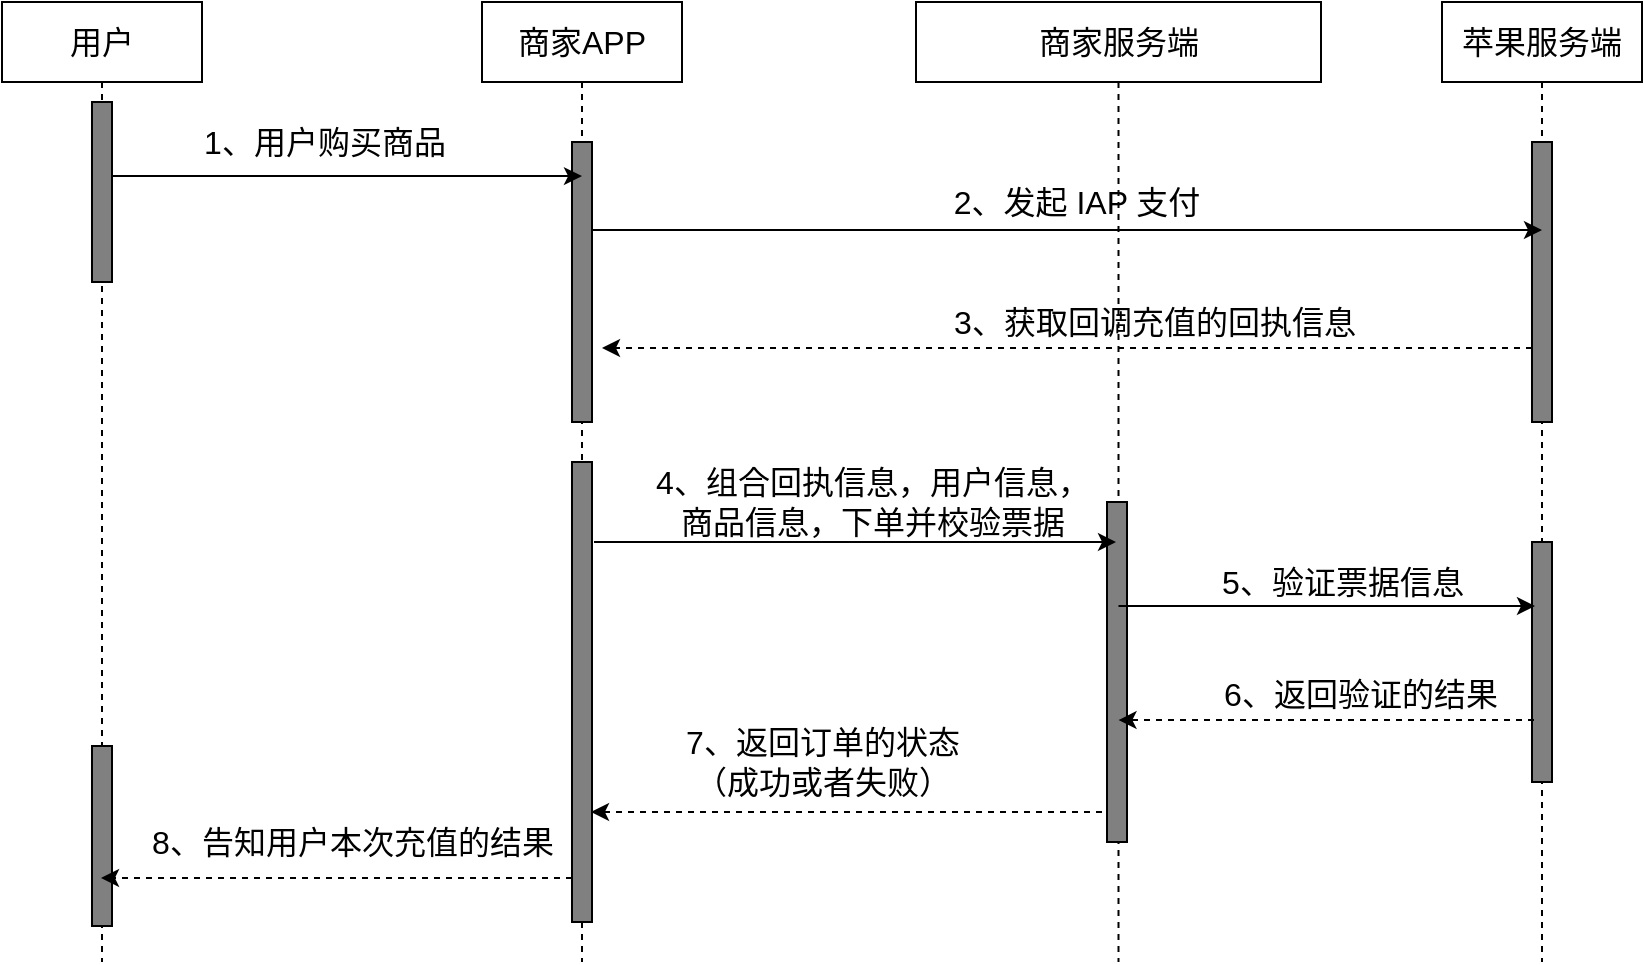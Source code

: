 <mxfile pages="12">
    <diagram id="ezCSm9Dwn17ZSYFp9mIG" name="apple-iap-order-after">
        <mxGraphModel dx="898" dy="645" grid="1" gridSize="10" guides="1" tooltips="1" connect="1" arrows="1" fold="1" page="1" pageScale="1" pageWidth="3300" pageHeight="4681" math="0" shadow="0">
            <root>
                <mxCell id="H0mRX0CU5s3aJBRoEY8o-0"/>
                <mxCell id="H0mRX0CU5s3aJBRoEY8o-1" parent="H0mRX0CU5s3aJBRoEY8o-0"/>
                <mxCell id="flFJm0tve7DdMCR-UTfb-1" value="&lt;font style=&quot;font-size: 16px&quot;&gt;用户&lt;/font&gt;" style="shape=umlLifeline;perimeter=lifelinePerimeter;whiteSpace=wrap;html=1;container=1;collapsible=0;recursiveResize=0;outlineConnect=0;" vertex="1" parent="H0mRX0CU5s3aJBRoEY8o-1">
                    <mxGeometry x="500" y="520" width="100" height="480" as="geometry"/>
                </mxCell>
                <mxCell id="flFJm0tve7DdMCR-UTfb-2" value="" style="html=1;points=[];perimeter=orthogonalPerimeter;fillColor=#808080;" vertex="1" parent="flFJm0tve7DdMCR-UTfb-1">
                    <mxGeometry x="45" y="50" width="10" height="90" as="geometry"/>
                </mxCell>
                <mxCell id="flFJm0tve7DdMCR-UTfb-3" value="" style="html=1;points=[];perimeter=orthogonalPerimeter;fillColor=#808080;" vertex="1" parent="flFJm0tve7DdMCR-UTfb-1">
                    <mxGeometry x="45" y="372" width="10" height="90" as="geometry"/>
                </mxCell>
                <mxCell id="flFJm0tve7DdMCR-UTfb-4" value="&lt;font style=&quot;font-size: 16px&quot;&gt;商家APP&lt;/font&gt;" style="shape=umlLifeline;perimeter=lifelinePerimeter;whiteSpace=wrap;html=1;container=1;collapsible=0;recursiveResize=0;outlineConnect=0;" vertex="1" parent="H0mRX0CU5s3aJBRoEY8o-1">
                    <mxGeometry x="740" y="520" width="100" height="480" as="geometry"/>
                </mxCell>
                <mxCell id="flFJm0tve7DdMCR-UTfb-5" value="" style="html=1;points=[];perimeter=orthogonalPerimeter;fillColor=#808080;" vertex="1" parent="flFJm0tve7DdMCR-UTfb-4">
                    <mxGeometry x="45" y="70" width="10" height="140" as="geometry"/>
                </mxCell>
                <mxCell id="flFJm0tve7DdMCR-UTfb-7" value="" style="html=1;points=[];perimeter=orthogonalPerimeter;fillColor=#808080;" vertex="1" parent="flFJm0tve7DdMCR-UTfb-4">
                    <mxGeometry x="45" y="230" width="10" height="230" as="geometry"/>
                </mxCell>
                <mxCell id="flFJm0tve7DdMCR-UTfb-8" value="&lt;font style=&quot;font-size: 16px&quot;&gt;商家服务端&lt;/font&gt;" style="shape=umlLifeline;perimeter=lifelinePerimeter;whiteSpace=wrap;html=1;container=1;collapsible=0;recursiveResize=0;outlineConnect=0;" vertex="1" parent="H0mRX0CU5s3aJBRoEY8o-1">
                    <mxGeometry x="957" y="520" width="202.5" height="480" as="geometry"/>
                </mxCell>
                <mxCell id="flFJm0tve7DdMCR-UTfb-10" value="" style="html=1;points=[];perimeter=orthogonalPerimeter;fillColor=#808080;" vertex="1" parent="flFJm0tve7DdMCR-UTfb-8">
                    <mxGeometry x="95.5" y="250" width="10" height="170" as="geometry"/>
                </mxCell>
                <mxCell id="flFJm0tve7DdMCR-UTfb-11" value="3、获取回调充值的回执信息" style="text;html=1;align=center;verticalAlign=middle;resizable=0;points=[];autosize=1;strokeColor=none;fillColor=none;fontSize=16;" vertex="1" parent="flFJm0tve7DdMCR-UTfb-8">
                    <mxGeometry x="8.5" y="150" width="220" height="20" as="geometry"/>
                </mxCell>
                <mxCell id="flFJm0tve7DdMCR-UTfb-12" value="2、发起 IAP 支付" style="text;html=1;align=center;verticalAlign=middle;resizable=0;points=[];autosize=1;strokeColor=none;fillColor=none;fontSize=16;" vertex="1" parent="flFJm0tve7DdMCR-UTfb-8">
                    <mxGeometry x="10" y="90" width="140" height="20" as="geometry"/>
                </mxCell>
                <mxCell id="flFJm0tve7DdMCR-UTfb-13" value="&lt;font style=&quot;font-size: 16px&quot;&gt;苹果服务端&lt;/font&gt;" style="shape=umlLifeline;perimeter=lifelinePerimeter;whiteSpace=wrap;html=1;container=1;collapsible=0;recursiveResize=0;outlineConnect=0;" vertex="1" parent="H0mRX0CU5s3aJBRoEY8o-1">
                    <mxGeometry x="1220" y="520" width="100" height="480" as="geometry"/>
                </mxCell>
                <mxCell id="flFJm0tve7DdMCR-UTfb-14" value="" style="html=1;points=[];perimeter=orthogonalPerimeter;fillColor=#808080;" vertex="1" parent="flFJm0tve7DdMCR-UTfb-13">
                    <mxGeometry x="45" y="70" width="10" height="140" as="geometry"/>
                </mxCell>
                <mxCell id="flFJm0tve7DdMCR-UTfb-15" value="" style="html=1;points=[];perimeter=orthogonalPerimeter;fillColor=#808080;" vertex="1" parent="flFJm0tve7DdMCR-UTfb-13">
                    <mxGeometry x="45" y="270" width="10" height="120" as="geometry"/>
                </mxCell>
                <mxCell id="flFJm0tve7DdMCR-UTfb-16" value="1、用户购买商品" style="text;html=1;align=center;verticalAlign=middle;resizable=0;points=[];autosize=1;strokeColor=none;fillColor=none;fontSize=16;" vertex="1" parent="H0mRX0CU5s3aJBRoEY8o-1">
                    <mxGeometry x="591" y="580" width="140" height="20" as="geometry"/>
                </mxCell>
                <mxCell id="flFJm0tve7DdMCR-UTfb-20" style="edgeStyle=none;html=1;fontSize=16;" edge="1" parent="H0mRX0CU5s3aJBRoEY8o-1">
                    <mxGeometry relative="1" as="geometry">
                        <Array as="points">
                            <mxPoint x="920" y="634"/>
                            <mxPoint x="1080" y="634"/>
                        </Array>
                        <mxPoint x="795" y="634" as="sourcePoint"/>
                        <mxPoint x="1270" y="634" as="targetPoint"/>
                    </mxGeometry>
                </mxCell>
                <mxCell id="flFJm0tve7DdMCR-UTfb-21" style="edgeStyle=none;html=1;fontSize=16;dashed=1;" edge="1" parent="H0mRX0CU5s3aJBRoEY8o-1">
                    <mxGeometry relative="1" as="geometry">
                        <mxPoint x="1265" y="693" as="sourcePoint"/>
                        <mxPoint x="800" y="693" as="targetPoint"/>
                        <Array as="points">
                            <mxPoint x="1040" y="693"/>
                            <mxPoint x="1000" y="693"/>
                        </Array>
                    </mxGeometry>
                </mxCell>
                <mxCell id="flFJm0tve7DdMCR-UTfb-24" style="edgeStyle=none;html=1;fontSize=16;entryX=0.45;entryY=0.118;entryDx=0;entryDy=0;entryPerimeter=0;" edge="1" parent="H0mRX0CU5s3aJBRoEY8o-1" target="flFJm0tve7DdMCR-UTfb-10">
                    <mxGeometry relative="1" as="geometry">
                        <Array as="points">
                            <mxPoint x="891" y="790"/>
                        </Array>
                        <mxPoint x="796" y="790" as="sourcePoint"/>
                        <mxPoint x="1071" y="790" as="targetPoint"/>
                    </mxGeometry>
                </mxCell>
                <mxCell id="flFJm0tve7DdMCR-UTfb-26" value="5、验证票据信息" style="text;html=1;align=center;verticalAlign=middle;resizable=0;points=[];autosize=1;strokeColor=none;fillColor=none;fontSize=16;" vertex="1" parent="H0mRX0CU5s3aJBRoEY8o-1">
                    <mxGeometry x="1100" y="800" width="140" height="20" as="geometry"/>
                </mxCell>
                <mxCell id="flFJm0tve7DdMCR-UTfb-28" value="6、返回验证的结果" style="text;html=1;align=center;verticalAlign=middle;resizable=0;points=[];autosize=1;strokeColor=none;fillColor=none;fontSize=16;" vertex="1" parent="H0mRX0CU5s3aJBRoEY8o-1">
                    <mxGeometry x="1104" y="856" width="150" height="20" as="geometry"/>
                </mxCell>
                <mxCell id="flFJm0tve7DdMCR-UTfb-30" value="7、返回订单的状态&lt;br&gt;（成功或者失败）" style="text;html=1;align=center;verticalAlign=middle;resizable=0;points=[];autosize=1;strokeColor=none;fillColor=none;fontSize=16;" vertex="1" parent="H0mRX0CU5s3aJBRoEY8o-1">
                    <mxGeometry x="835" y="880" width="150" height="40" as="geometry"/>
                </mxCell>
                <mxCell id="flFJm0tve7DdMCR-UTfb-32" value="8、告知用户本次充值的结果" style="text;html=1;align=center;verticalAlign=middle;resizable=0;points=[];autosize=1;strokeColor=none;fillColor=none;fontSize=16;" vertex="1" parent="H0mRX0CU5s3aJBRoEY8o-1">
                    <mxGeometry x="565" y="930" width="220" height="20" as="geometry"/>
                </mxCell>
                <mxCell id="z8ifEDF60FtIWcS7ClJs-0" style="edgeStyle=none;html=1;fontSize=16;" edge="1" parent="H0mRX0CU5s3aJBRoEY8o-1" source="flFJm0tve7DdMCR-UTfb-8">
                    <mxGeometry relative="1" as="geometry">
                        <mxPoint x="1087" y="822" as="sourcePoint"/>
                        <mxPoint x="1266.5" y="822" as="targetPoint"/>
                    </mxGeometry>
                </mxCell>
                <mxCell id="z8ifEDF60FtIWcS7ClJs-1" style="edgeStyle=none;html=1;dashed=1;fontSize=16;exitX=0.1;exitY=0.742;exitDx=0;exitDy=0;exitPerimeter=0;" edge="1" parent="H0mRX0CU5s3aJBRoEY8o-1" source="flFJm0tve7DdMCR-UTfb-15" target="flFJm0tve7DdMCR-UTfb-8">
                    <mxGeometry relative="1" as="geometry">
                        <mxPoint x="1260" y="879" as="sourcePoint"/>
                        <mxPoint x="1084" y="879" as="targetPoint"/>
                    </mxGeometry>
                </mxCell>
                <mxCell id="z8ifEDF60FtIWcS7ClJs-2" style="edgeStyle=none;html=1;dashed=1;fontSize=16;" edge="1" parent="H0mRX0CU5s3aJBRoEY8o-1">
                    <mxGeometry relative="1" as="geometry">
                        <mxPoint x="1050" y="925" as="sourcePoint"/>
                        <mxPoint x="794.5" y="925" as="targetPoint"/>
                    </mxGeometry>
                </mxCell>
                <mxCell id="z8ifEDF60FtIWcS7ClJs-4" style="edgeStyle=none;html=1;dashed=1;fontSize=16;" edge="1" parent="H0mRX0CU5s3aJBRoEY8o-1">
                    <mxGeometry relative="1" as="geometry">
                        <mxPoint x="785" y="958" as="sourcePoint"/>
                        <mxPoint x="549.5" y="958" as="targetPoint"/>
                    </mxGeometry>
                </mxCell>
                <mxCell id="flFJm0tve7DdMCR-UTfb-34" value="4、组合回执信息，用户信息，&lt;br&gt;商品信息，下单并校验票据" style="text;html=1;align=center;verticalAlign=middle;resizable=0;points=[];autosize=1;strokeColor=none;fillColor=none;fontSize=16;" vertex="1" parent="H0mRX0CU5s3aJBRoEY8o-1">
                    <mxGeometry x="820" y="750" width="230" height="40" as="geometry"/>
                </mxCell>
                <mxCell id="drfyxRImw_CXweY36P35-0" style="edgeStyle=none;html=1;entryX=0.5;entryY=0.179;entryDx=0;entryDy=0;entryPerimeter=0;fontSize=16;" edge="1" parent="H0mRX0CU5s3aJBRoEY8o-1">
                    <mxGeometry relative="1" as="geometry">
                        <mxPoint x="555" y="607.06" as="sourcePoint"/>
                        <mxPoint x="790" y="607.06" as="targetPoint"/>
                    </mxGeometry>
                </mxCell>
            </root>
        </mxGraphModel>
    </diagram>
    <diagram id="eLZXyRA8v0NyfLF79FLv" name="apple-iap-order-before">
        <mxGraphModel dx="945" dy="679" grid="1" gridSize="10" guides="1" tooltips="1" connect="1" arrows="1" fold="1" page="1" pageScale="1" pageWidth="3300" pageHeight="4681" math="0" shadow="0">
            <root>
                <mxCell id="MyINGqrA4NkSONUjMpa5-0"/>
                <mxCell id="MyINGqrA4NkSONUjMpa5-1" parent="MyINGqrA4NkSONUjMpa5-0"/>
                <mxCell id="GfL6Pquk-ConJCKliKnZ-20" style="edgeStyle=none;html=1;fontSize=16;" edge="1" parent="MyINGqrA4NkSONUjMpa5-1" source="GfL6Pquk-ConJCKliKnZ-10" target="GfL6Pquk-ConJCKliKnZ-14">
                    <mxGeometry relative="1" as="geometry">
                        <Array as="points">
                            <mxPoint x="680" y="610"/>
                        </Array>
                    </mxGeometry>
                </mxCell>
                <mxCell id="GfL6Pquk-ConJCKliKnZ-10" value="&lt;font style=&quot;font-size: 16px&quot;&gt;用户&lt;/font&gt;" style="shape=umlLifeline;perimeter=lifelinePerimeter;whiteSpace=wrap;html=1;container=1;collapsible=0;recursiveResize=0;outlineConnect=0;" vertex="1" parent="MyINGqrA4NkSONUjMpa5-1">
                    <mxGeometry x="500" y="520" width="100" height="600" as="geometry"/>
                </mxCell>
                <mxCell id="TRPCaD5rUTgGBnhr8NTE-16" value="" style="html=1;points=[];perimeter=orthogonalPerimeter;fillColor=#808080;" vertex="1" parent="GfL6Pquk-ConJCKliKnZ-10">
                    <mxGeometry x="45" y="50" width="10" height="90" as="geometry"/>
                </mxCell>
                <mxCell id="TRPCaD5rUTgGBnhr8NTE-17" value="" style="html=1;points=[];perimeter=orthogonalPerimeter;fillColor=#808080;" vertex="1" parent="GfL6Pquk-ConJCKliKnZ-10">
                    <mxGeometry x="45" y="490" width="10" height="90" as="geometry"/>
                </mxCell>
                <mxCell id="GfL6Pquk-ConJCKliKnZ-14" value="&lt;font style=&quot;font-size: 16px&quot;&gt;商家APP&lt;/font&gt;" style="shape=umlLifeline;perimeter=lifelinePerimeter;whiteSpace=wrap;html=1;container=1;collapsible=0;recursiveResize=0;outlineConnect=0;" vertex="1" parent="MyINGqrA4NkSONUjMpa5-1">
                    <mxGeometry x="740" y="520" width="100" height="600" as="geometry"/>
                </mxCell>
                <mxCell id="GfL6Pquk-ConJCKliKnZ-15" value="" style="html=1;points=[];perimeter=orthogonalPerimeter;fillColor=#808080;" vertex="1" parent="GfL6Pquk-ConJCKliKnZ-14">
                    <mxGeometry x="45" y="70" width="10" height="150" as="geometry"/>
                </mxCell>
                <mxCell id="GfL6Pquk-ConJCKliKnZ-26" value="" style="html=1;points=[];perimeter=orthogonalPerimeter;fillColor=#808080;" vertex="1" parent="GfL6Pquk-ConJCKliKnZ-14">
                    <mxGeometry x="45" y="250" width="10" height="100" as="geometry"/>
                </mxCell>
                <mxCell id="TRPCaD5rUTgGBnhr8NTE-3" value="" style="html=1;points=[];perimeter=orthogonalPerimeter;fillColor=#808080;" vertex="1" parent="GfL6Pquk-ConJCKliKnZ-14">
                    <mxGeometry x="45" y="390" width="10" height="190" as="geometry"/>
                </mxCell>
                <mxCell id="GfL6Pquk-ConJCKliKnZ-16" value="&lt;font style=&quot;font-size: 16px&quot;&gt;商家服务端&lt;/font&gt;" style="shape=umlLifeline;perimeter=lifelinePerimeter;whiteSpace=wrap;html=1;container=1;collapsible=0;recursiveResize=0;outlineConnect=0;" vertex="1" parent="MyINGqrA4NkSONUjMpa5-1">
                    <mxGeometry x="980" y="520" width="185" height="600" as="geometry"/>
                </mxCell>
                <mxCell id="GfL6Pquk-ConJCKliKnZ-17" value="" style="html=1;points=[];perimeter=orthogonalPerimeter;fillColor=#808080;" vertex="1" parent="GfL6Pquk-ConJCKliKnZ-16">
                    <mxGeometry x="87.5" y="110" width="10" height="80" as="geometry"/>
                </mxCell>
                <mxCell id="TRPCaD5rUTgGBnhr8NTE-4" value="" style="html=1;points=[];perimeter=orthogonalPerimeter;fillColor=#808080;" vertex="1" parent="GfL6Pquk-ConJCKliKnZ-16">
                    <mxGeometry x="87.5" y="390" width="10" height="150" as="geometry"/>
                </mxCell>
                <mxCell id="GfL6Pquk-ConJCKliKnZ-33" value="6、获取回调充值的回执信息" style="text;html=1;align=center;verticalAlign=middle;resizable=0;points=[];autosize=1;strokeColor=none;fillColor=none;fontSize=16;" vertex="1" parent="GfL6Pquk-ConJCKliKnZ-16">
                    <mxGeometry y="300" width="220" height="20" as="geometry"/>
                </mxCell>
                <mxCell id="GfL6Pquk-ConJCKliKnZ-29" value="5、发起 IAP 支付" style="text;html=1;align=center;verticalAlign=middle;resizable=0;points=[];autosize=1;strokeColor=none;fillColor=none;fontSize=16;" vertex="1" parent="GfL6Pquk-ConJCKliKnZ-16">
                    <mxGeometry y="240" width="140" height="20" as="geometry"/>
                </mxCell>
                <mxCell id="GfL6Pquk-ConJCKliKnZ-18" value="&lt;font style=&quot;font-size: 16px&quot;&gt;苹果服务端&lt;/font&gt;" style="shape=umlLifeline;perimeter=lifelinePerimeter;whiteSpace=wrap;html=1;container=1;collapsible=0;recursiveResize=0;outlineConnect=0;" vertex="1" parent="MyINGqrA4NkSONUjMpa5-1">
                    <mxGeometry x="1220" y="520" width="100" height="600" as="geometry"/>
                </mxCell>
                <mxCell id="GfL6Pquk-ConJCKliKnZ-30" value="" style="html=1;points=[];perimeter=orthogonalPerimeter;fillColor=#808080;" vertex="1" parent="GfL6Pquk-ConJCKliKnZ-18">
                    <mxGeometry x="45" y="250" width="10" height="100" as="geometry"/>
                </mxCell>
                <mxCell id="TRPCaD5rUTgGBnhr8NTE-9" value="" style="html=1;points=[];perimeter=orthogonalPerimeter;fillColor=#808080;" vertex="1" parent="GfL6Pquk-ConJCKliKnZ-18">
                    <mxGeometry x="45" y="380" width="10" height="120" as="geometry"/>
                </mxCell>
                <mxCell id="GfL6Pquk-ConJCKliKnZ-21" value="1、用户购买商品" style="text;html=1;align=center;verticalAlign=middle;resizable=0;points=[];autosize=1;strokeColor=none;fillColor=none;fontSize=16;" vertex="1" parent="MyINGqrA4NkSONUjMpa5-1">
                    <mxGeometry x="605" y="580" width="140" height="20" as="geometry"/>
                </mxCell>
                <mxCell id="GfL6Pquk-ConJCKliKnZ-22" style="edgeStyle=none;html=1;fontSize=16;" edge="1" parent="MyINGqrA4NkSONUjMpa5-1" source="GfL6Pquk-ConJCKliKnZ-15" target="GfL6Pquk-ConJCKliKnZ-16">
                    <mxGeometry relative="1" as="geometry">
                        <Array as="points">
                            <mxPoint x="900" y="640"/>
                            <mxPoint x="950" y="640"/>
                        </Array>
                    </mxGeometry>
                </mxCell>
                <mxCell id="GfL6Pquk-ConJCKliKnZ-23" value="2、请求支付，创建订单" style="text;html=1;align=center;verticalAlign=middle;resizable=0;points=[];autosize=1;strokeColor=none;fillColor=none;fontSize=16;" vertex="1" parent="MyINGqrA4NkSONUjMpa5-1">
                    <mxGeometry x="830" y="610" width="180" height="20" as="geometry"/>
                </mxCell>
                <mxCell id="GfL6Pquk-ConJCKliKnZ-24" style="edgeStyle=none;html=1;fontSize=16;dashed=1;" edge="1" parent="MyINGqrA4NkSONUjMpa5-1" source="GfL6Pquk-ConJCKliKnZ-17" target="GfL6Pquk-ConJCKliKnZ-14">
                    <mxGeometry relative="1" as="geometry">
                        <Array as="points">
                            <mxPoint x="910" y="690"/>
                        </Array>
                    </mxGeometry>
                </mxCell>
                <mxCell id="GfL6Pquk-ConJCKliKnZ-28" style="edgeStyle=none;html=1;fontSize=16;" edge="1" parent="MyINGqrA4NkSONUjMpa5-1" source="GfL6Pquk-ConJCKliKnZ-26" target="GfL6Pquk-ConJCKliKnZ-18">
                    <mxGeometry relative="1" as="geometry">
                        <Array as="points">
                            <mxPoint x="920" y="790"/>
                        </Array>
                    </mxGeometry>
                </mxCell>
                <mxCell id="GfL6Pquk-ConJCKliKnZ-32" style="edgeStyle=none;html=1;fontSize=16;dashed=1;" edge="1" parent="MyINGqrA4NkSONUjMpa5-1">
                    <mxGeometry relative="1" as="geometry">
                        <mxPoint x="1265" y="849" as="sourcePoint"/>
                        <mxPoint x="789.447" y="849" as="targetPoint"/>
                        <Array as="points">
                            <mxPoint x="1040" y="849"/>
                            <mxPoint x="1000" y="849"/>
                        </Array>
                    </mxGeometry>
                </mxCell>
                <mxCell id="TRPCaD5rUTgGBnhr8NTE-1" value="4、存储订单&lt;br&gt;号到本地" style="html=1;rounded=1;absoluteArcSize=1;arcSize=10;fontSize=16;" vertex="1" parent="MyINGqrA4NkSONUjMpa5-1">
                    <mxGeometry x="640" y="690" width="90" height="40" as="geometry"/>
                </mxCell>
                <mxCell id="TRPCaD5rUTgGBnhr8NTE-2" value="" style="endArrow=open;html=1;rounded=0;align=center;verticalAlign=top;endFill=0;labelBackgroundColor=none;endSize=6;dashed=1;fontSize=16;" edge="1" source="TRPCaD5rUTgGBnhr8NTE-1" parent="MyINGqrA4NkSONUjMpa5-1" target="GfL6Pquk-ConJCKliKnZ-14">
                    <mxGeometry relative="1" as="geometry">
                        <mxPoint x="760" y="715" as="targetPoint"/>
                    </mxGeometry>
                </mxCell>
                <mxCell id="TRPCaD5rUTgGBnhr8NTE-5" style="edgeStyle=none;html=1;fontSize=16;" edge="1" parent="MyINGqrA4NkSONUjMpa5-1" source="TRPCaD5rUTgGBnhr8NTE-3" target="GfL6Pquk-ConJCKliKnZ-16">
                    <mxGeometry relative="1" as="geometry">
                        <Array as="points">
                            <mxPoint x="890" y="930"/>
                        </Array>
                    </mxGeometry>
                </mxCell>
                <mxCell id="TRPCaD5rUTgGBnhr8NTE-7" style="edgeStyle=none;html=1;fontSize=16;" edge="1" parent="MyINGqrA4NkSONUjMpa5-1" source="TRPCaD5rUTgGBnhr8NTE-4">
                    <mxGeometry relative="1" as="geometry">
                        <mxPoint x="1270" y="950" as="targetPoint"/>
                    </mxGeometry>
                </mxCell>
                <mxCell id="TRPCaD5rUTgGBnhr8NTE-8" value="8、验证票据信息" style="text;html=1;align=center;verticalAlign=middle;resizable=0;points=[];autosize=1;strokeColor=none;fillColor=none;fontSize=16;" vertex="1" parent="MyINGqrA4NkSONUjMpa5-1">
                    <mxGeometry x="1100" y="920" width="140" height="20" as="geometry"/>
                </mxCell>
                <mxCell id="TRPCaD5rUTgGBnhr8NTE-10" style="edgeStyle=none;html=1;dashed=1;fontSize=16;" edge="1" parent="MyINGqrA4NkSONUjMpa5-1" source="TRPCaD5rUTgGBnhr8NTE-9" target="GfL6Pquk-ConJCKliKnZ-16">
                    <mxGeometry relative="1" as="geometry">
                        <Array as="points">
                            <mxPoint x="1130" y="1000"/>
                        </Array>
                    </mxGeometry>
                </mxCell>
                <mxCell id="TRPCaD5rUTgGBnhr8NTE-11" value="9、返回验证的结果" style="text;html=1;align=center;verticalAlign=middle;resizable=0;points=[];autosize=1;strokeColor=none;fillColor=none;fontSize=16;" vertex="1" parent="MyINGqrA4NkSONUjMpa5-1">
                    <mxGeometry x="1095" y="970" width="150" height="20" as="geometry"/>
                </mxCell>
                <mxCell id="TRPCaD5rUTgGBnhr8NTE-14" style="edgeStyle=none;html=1;fontSize=16;dashed=1;" edge="1" parent="MyINGqrA4NkSONUjMpa5-1" source="TRPCaD5rUTgGBnhr8NTE-4" target="GfL6Pquk-ConJCKliKnZ-14">
                    <mxGeometry relative="1" as="geometry">
                        <Array as="points">
                            <mxPoint x="900" y="1040"/>
                        </Array>
                    </mxGeometry>
                </mxCell>
                <mxCell id="TRPCaD5rUTgGBnhr8NTE-15" value="10、返回订单的状态&lt;br&gt;（成功或者失败）" style="text;html=1;align=center;verticalAlign=middle;resizable=0;points=[];autosize=1;strokeColor=none;fillColor=none;fontSize=16;" vertex="1" parent="MyINGqrA4NkSONUjMpa5-1">
                    <mxGeometry x="840" y="990" width="160" height="40" as="geometry"/>
                </mxCell>
                <mxCell id="TRPCaD5rUTgGBnhr8NTE-18" style="edgeStyle=none;html=1;dashed=1;fontSize=16;" edge="1" parent="MyINGqrA4NkSONUjMpa5-1" source="TRPCaD5rUTgGBnhr8NTE-3" target="GfL6Pquk-ConJCKliKnZ-10">
                    <mxGeometry relative="1" as="geometry">
                        <Array as="points">
                            <mxPoint x="660" y="1080"/>
                        </Array>
                    </mxGeometry>
                </mxCell>
                <mxCell id="TRPCaD5rUTgGBnhr8NTE-21" value="11、告知用户本次充值的结果" style="text;html=1;align=center;verticalAlign=middle;resizable=0;points=[];autosize=1;strokeColor=none;fillColor=none;fontSize=16;" vertex="1" parent="MyINGqrA4NkSONUjMpa5-1">
                    <mxGeometry x="565" y="1050" width="220" height="20" as="geometry"/>
                </mxCell>
                <mxCell id="GfL6Pquk-ConJCKliKnZ-25" value="3、订单创建成功（order_id）" style="text;html=1;align=center;verticalAlign=middle;resizable=0;points=[];autosize=1;strokeColor=none;fillColor=none;fontSize=16;" vertex="1" parent="MyINGqrA4NkSONUjMpa5-1">
                    <mxGeometry x="830" y="660" width="230" height="20" as="geometry"/>
                </mxCell>
                <mxCell id="TRPCaD5rUTgGBnhr8NTE-6" value="7、获取本地的order_id,组合回执信息，&lt;br&gt;回调充值订单" style="text;html=1;align=center;verticalAlign=middle;resizable=0;points=[];autosize=1;strokeColor=none;fillColor=none;fontSize=16;" vertex="1" parent="MyINGqrA4NkSONUjMpa5-1">
                    <mxGeometry x="800" y="880" width="300" height="40" as="geometry"/>
                </mxCell>
            </root>
        </mxGraphModel>
    </diagram>
    <diagram id="_J4XjXgLKKHXV6A4te9Y" name="mysql-read-view-demo-2">
        <mxGraphModel dx="898" dy="645" grid="1" gridSize="10" guides="1" tooltips="1" connect="1" arrows="1" fold="1" page="1" pageScale="1" pageWidth="3300" pageHeight="4681" math="0" shadow="0">
            <root>
                <mxCell id="UDBWDwwtHo7On1ECOIGF-0"/>
                <mxCell id="UDBWDwwtHo7On1ECOIGF-1" parent="UDBWDwwtHo7On1ECOIGF-0"/>
                <mxCell id="TFEQPC-8AXjJanAnf2LL-0" value="" style="verticalLabelPosition=bottom;verticalAlign=top;html=1;shape=mxgraph.basic.rect;fillColor2=none;strokeWidth=1;size=20;indent=5;fillColor=none;dashed=1;" parent="UDBWDwwtHo7On1ECOIGF-1" vertex="1">
                    <mxGeometry x="270" y="770" width="480" height="140" as="geometry"/>
                </mxCell>
                <mxCell id="9yP0eD0n3W3w_eyqzC28-0" value="&lt;span style=&quot;font-size: 17px&quot;&gt;已提交事务&lt;/span&gt;" style="rounded=1;whiteSpace=wrap;html=1;fillStyle=solid;fontSize=16;strokeColor=default;strokeWidth=2;fillColor=#005700;fontColor=default;opacity=60;fillWeight=2;hachureGap=8;hachureAngle=45;sketch=1;" parent="UDBWDwwtHo7On1ECOIGF-1" vertex="1">
                    <mxGeometry x="280" y="840" width="150" height="60" as="geometry"/>
                </mxCell>
                <mxCell id="9yP0eD0n3W3w_eyqzC28-1" value="未提交事务集合" style="rounded=1;whiteSpace=wrap;html=1;fillStyle=solid;fontSize=16;strokeColor=default;strokeWidth=2;fillColor=#E9C46A;fontColor=default;opacity=60;fillWeight=2;hachureGap=8;hachureAngle=45;sketch=1;" parent="UDBWDwwtHo7On1ECOIGF-1" vertex="1">
                    <mxGeometry x="430" y="840" width="150" height="60" as="geometry"/>
                </mxCell>
                <mxCell id="9yP0eD0n3W3w_eyqzC28-2" value="&lt;span style=&quot;font-size: 17px&quot;&gt;未开始事务&lt;/span&gt;" style="rounded=1;whiteSpace=wrap;html=1;fillStyle=solid;fontSize=16;strokeColor=default;strokeWidth=2;fillColor=#E63946;fontColor=default;opacity=60;fillWeight=2;hachureGap=8;hachureAngle=45;sketch=1;" parent="UDBWDwwtHo7On1ECOIGF-1" vertex="1">
                    <mxGeometry x="580" y="840" width="150" height="60" as="geometry"/>
                </mxCell>
                <mxCell id="9yP0eD0n3W3w_eyqzC28-3" value="" style="shape=curlyBracket;whiteSpace=wrap;html=1;rounded=1;flipH=1;fillStyle=solid;fontSize=17;strokeColor=#5FAD56;strokeWidth=2;fillColor=#E9C46A;opacity=60;direction=south;" parent="UDBWDwwtHo7On1ECOIGF-1" vertex="1">
                    <mxGeometry x="440" y="810" width="130" height="20" as="geometry"/>
                </mxCell>
                <mxCell id="9yP0eD0n3W3w_eyqzC28-4" value="m_ids&lt;br&gt;[99,100]" style="text;html=1;align=center;verticalAlign=middle;resizable=0;points=[];autosize=1;strokeColor=none;fillColor=none;fontSize=17;" parent="UDBWDwwtHo7On1ECOIGF-1" vertex="1">
                    <mxGeometry x="465" y="770" width="80" height="50" as="geometry"/>
                </mxCell>
                <mxCell id="9yP0eD0n3W3w_eyqzC28-5" style="edgeStyle=orthogonalEdgeStyle;rounded=0;html=1;entryX=0;entryY=0;entryDx=0;entryDy=0;fontSize=17;exitX=0.456;exitY=1.017;exitDx=0;exitDy=0;exitPerimeter=0;" parent="UDBWDwwtHo7On1ECOIGF-1" source="9yP0eD0n3W3w_eyqzC28-6" target="9yP0eD0n3W3w_eyqzC28-1" edge="1">
                    <mxGeometry relative="1" as="geometry"/>
                </mxCell>
                <mxCell id="9yP0eD0n3W3w_eyqzC28-6" value="min_trx_id&lt;br&gt;99" style="text;html=1;align=center;verticalAlign=middle;resizable=0;points=[];autosize=1;strokeColor=none;fillColor=none;fontSize=17;" parent="UDBWDwwtHo7On1ECOIGF-1" vertex="1">
                    <mxGeometry x="320" y="770" width="90" height="50" as="geometry"/>
                </mxCell>
                <mxCell id="9yP0eD0n3W3w_eyqzC28-7" style="edgeStyle=orthogonalEdgeStyle;rounded=0;html=1;entryX=0;entryY=0;entryDx=0;entryDy=0;fontSize=17;" parent="UDBWDwwtHo7On1ECOIGF-1" source="9yP0eD0n3W3w_eyqzC28-8" target="9yP0eD0n3W3w_eyqzC28-2" edge="1">
                    <mxGeometry relative="1" as="geometry"/>
                </mxCell>
                <mxCell id="9yP0eD0n3W3w_eyqzC28-8" value="max_trx_id&lt;br&gt;101" style="text;html=1;align=center;verticalAlign=middle;resizable=0;points=[];autosize=1;strokeColor=none;fillColor=none;fontSize=17;" parent="UDBWDwwtHo7On1ECOIGF-1" vertex="1">
                    <mxGeometry x="580" y="770" width="100" height="50" as="geometry"/>
                </mxCell>
                <mxCell id="9yP0eD0n3W3w_eyqzC28-11" value="&lt;font style=&quot;font-size: 18px&quot;&gt;事务1(100)&lt;/font&gt;" style="text;html=1;align=center;verticalAlign=middle;resizable=0;points=[];autosize=1;strokeColor=none;fillColor=none;strokeWidth=3;" parent="UDBWDwwtHo7On1ECOIGF-1" vertex="1">
                    <mxGeometry x="170" y="860" width="100" height="20" as="geometry"/>
                </mxCell>
                <mxCell id="9yP0eD0n3W3w_eyqzC28-12" value="&lt;span style=&quot;font-size: 17px&quot;&gt;已提交事务&lt;/span&gt;" style="rounded=1;whiteSpace=wrap;html=1;fillStyle=solid;fontSize=16;strokeColor=default;strokeWidth=2;fillColor=#005700;fontColor=default;opacity=60;fillWeight=2;hachureGap=8;hachureAngle=45;sketch=1;" parent="UDBWDwwtHo7On1ECOIGF-1" vertex="1">
                    <mxGeometry x="280" y="985" width="150" height="60" as="geometry"/>
                </mxCell>
                <mxCell id="9yP0eD0n3W3w_eyqzC28-13" value="未提交事务集合" style="rounded=1;whiteSpace=wrap;html=1;fillStyle=solid;fontSize=16;strokeColor=default;strokeWidth=2;fillColor=#E9C46A;fontColor=default;opacity=60;fillWeight=2;hachureGap=8;hachureAngle=45;sketch=1;" parent="UDBWDwwtHo7On1ECOIGF-1" vertex="1">
                    <mxGeometry x="430" y="985" width="150" height="60" as="geometry"/>
                </mxCell>
                <mxCell id="9yP0eD0n3W3w_eyqzC28-14" value="&lt;span style=&quot;font-size: 17px&quot;&gt;未开始事务&lt;/span&gt;" style="rounded=1;whiteSpace=wrap;html=1;fillStyle=solid;fontSize=16;strokeColor=default;strokeWidth=2;fillColor=#E63946;fontColor=default;opacity=60;fillWeight=2;hachureGap=8;hachureAngle=45;sketch=1;" parent="UDBWDwwtHo7On1ECOIGF-1" vertex="1">
                    <mxGeometry x="580" y="985" width="150" height="60" as="geometry"/>
                </mxCell>
                <mxCell id="9yP0eD0n3W3w_eyqzC28-15" value="" style="shape=curlyBracket;whiteSpace=wrap;html=1;rounded=1;flipH=1;fillStyle=solid;fontSize=17;strokeColor=#5FAD56;strokeWidth=2;fillColor=#E9C46A;opacity=60;direction=south;" parent="UDBWDwwtHo7On1ECOIGF-1" vertex="1">
                    <mxGeometry x="440" y="955" width="130" height="20" as="geometry"/>
                </mxCell>
                <mxCell id="9yP0eD0n3W3w_eyqzC28-16" value="m_ids&lt;br&gt;[99,100,101]" style="text;html=1;align=center;verticalAlign=middle;resizable=0;points=[];autosize=1;strokeColor=none;fillColor=none;fontSize=17;" parent="UDBWDwwtHo7On1ECOIGF-1" vertex="1">
                    <mxGeometry x="450" y="915" width="110" height="50" as="geometry"/>
                </mxCell>
                <mxCell id="9yP0eD0n3W3w_eyqzC28-17" style="edgeStyle=orthogonalEdgeStyle;rounded=0;html=1;entryX=0;entryY=0;entryDx=0;entryDy=0;fontSize=17;exitX=0.456;exitY=1.017;exitDx=0;exitDy=0;exitPerimeter=0;" parent="UDBWDwwtHo7On1ECOIGF-1" source="9yP0eD0n3W3w_eyqzC28-18" target="9yP0eD0n3W3w_eyqzC28-13" edge="1">
                    <mxGeometry relative="1" as="geometry"/>
                </mxCell>
                <mxCell id="9yP0eD0n3W3w_eyqzC28-18" value="min_trx_id&lt;br&gt;99" style="text;html=1;align=center;verticalAlign=middle;resizable=0;points=[];autosize=1;strokeColor=none;fillColor=none;fontSize=17;" parent="UDBWDwwtHo7On1ECOIGF-1" vertex="1">
                    <mxGeometry x="320" y="915" width="90" height="50" as="geometry"/>
                </mxCell>
                <mxCell id="9yP0eD0n3W3w_eyqzC28-19" style="edgeStyle=orthogonalEdgeStyle;rounded=0;html=1;entryX=0;entryY=0;entryDx=0;entryDy=0;fontSize=17;" parent="UDBWDwwtHo7On1ECOIGF-1" source="9yP0eD0n3W3w_eyqzC28-20" target="9yP0eD0n3W3w_eyqzC28-14" edge="1">
                    <mxGeometry relative="1" as="geometry"/>
                </mxCell>
                <mxCell id="9yP0eD0n3W3w_eyqzC28-20" value="max_trx_id&lt;br&gt;102" style="text;html=1;align=center;verticalAlign=middle;resizable=0;points=[];autosize=1;strokeColor=none;fillColor=none;fontSize=17;" parent="UDBWDwwtHo7On1ECOIGF-1" vertex="1">
                    <mxGeometry x="580" y="915" width="100" height="50" as="geometry"/>
                </mxCell>
                <mxCell id="9yP0eD0n3W3w_eyqzC28-21" value="&lt;font style=&quot;font-size: 18px&quot;&gt;事务2(101)&lt;/font&gt;" style="text;html=1;align=center;verticalAlign=middle;resizable=0;points=[];autosize=1;strokeColor=none;fillColor=none;strokeWidth=3;" parent="UDBWDwwtHo7On1ECOIGF-1" vertex="1">
                    <mxGeometry x="170" y="1005" width="100" height="20" as="geometry"/>
                </mxCell>
                <mxCell id="9yP0eD0n3W3w_eyqzC28-22" value="&lt;span style=&quot;font-size: 17px&quot;&gt;已提交事务&lt;/span&gt;" style="rounded=1;whiteSpace=wrap;html=1;fillStyle=solid;fontSize=16;strokeColor=default;strokeWidth=2;fillColor=#005700;fontColor=default;opacity=60;fillWeight=2;hachureGap=8;hachureAngle=45;sketch=1;" parent="UDBWDwwtHo7On1ECOIGF-1" vertex="1">
                    <mxGeometry x="280" y="1140" width="150" height="60" as="geometry"/>
                </mxCell>
                <mxCell id="9yP0eD0n3W3w_eyqzC28-23" value="未提交事务集合" style="rounded=1;whiteSpace=wrap;html=1;fillStyle=solid;fontSize=16;strokeColor=default;strokeWidth=2;fillColor=#E9C46A;fontColor=default;opacity=60;fillWeight=2;hachureGap=8;hachureAngle=45;sketch=1;" parent="UDBWDwwtHo7On1ECOIGF-1" vertex="1">
                    <mxGeometry x="430" y="1140" width="150" height="60" as="geometry"/>
                </mxCell>
                <mxCell id="9yP0eD0n3W3w_eyqzC28-24" value="&lt;span style=&quot;font-size: 17px&quot;&gt;未开始事务&lt;/span&gt;" style="rounded=1;whiteSpace=wrap;html=1;fillStyle=solid;fontSize=16;strokeColor=default;strokeWidth=2;fillColor=#E63946;fontColor=default;opacity=60;fillWeight=2;hachureGap=8;hachureAngle=45;sketch=1;" parent="UDBWDwwtHo7On1ECOIGF-1" vertex="1">
                    <mxGeometry x="580" y="1140" width="150" height="60" as="geometry"/>
                </mxCell>
                <mxCell id="9yP0eD0n3W3w_eyqzC28-25" value="" style="shape=curlyBracket;whiteSpace=wrap;html=1;rounded=1;flipH=1;fillStyle=solid;fontSize=17;strokeColor=#5FAD56;strokeWidth=2;fillColor=#E9C46A;opacity=60;direction=south;" parent="UDBWDwwtHo7On1ECOIGF-1" vertex="1">
                    <mxGeometry x="440" y="1110" width="130" height="20" as="geometry"/>
                </mxCell>
                <mxCell id="9yP0eD0n3W3w_eyqzC28-26" value="m_ids&lt;br&gt;[99,100,101,102]" style="text;html=1;align=center;verticalAlign=middle;resizable=0;points=[];autosize=1;strokeColor=none;fillColor=none;fontSize=17;" parent="UDBWDwwtHo7On1ECOIGF-1" vertex="1">
                    <mxGeometry x="435" y="1070" width="140" height="50" as="geometry"/>
                </mxCell>
                <mxCell id="9yP0eD0n3W3w_eyqzC28-27" style="edgeStyle=orthogonalEdgeStyle;rounded=0;html=1;entryX=0;entryY=0;entryDx=0;entryDy=0;fontSize=17;exitX=0.456;exitY=1.017;exitDx=0;exitDy=0;exitPerimeter=0;" parent="UDBWDwwtHo7On1ECOIGF-1" source="9yP0eD0n3W3w_eyqzC28-28" target="9yP0eD0n3W3w_eyqzC28-23" edge="1">
                    <mxGeometry relative="1" as="geometry"/>
                </mxCell>
                <mxCell id="9yP0eD0n3W3w_eyqzC28-28" value="min_trx_id&lt;br&gt;99" style="text;html=1;align=center;verticalAlign=middle;resizable=0;points=[];autosize=1;strokeColor=none;fillColor=none;fontSize=17;" parent="UDBWDwwtHo7On1ECOIGF-1" vertex="1">
                    <mxGeometry x="320" y="1070" width="90" height="50" as="geometry"/>
                </mxCell>
                <mxCell id="9yP0eD0n3W3w_eyqzC28-29" style="edgeStyle=orthogonalEdgeStyle;rounded=0;html=1;entryX=0;entryY=0;entryDx=0;entryDy=0;fontSize=17;" parent="UDBWDwwtHo7On1ECOIGF-1" source="9yP0eD0n3W3w_eyqzC28-30" target="9yP0eD0n3W3w_eyqzC28-24" edge="1">
                    <mxGeometry relative="1" as="geometry"/>
                </mxCell>
                <mxCell id="9yP0eD0n3W3w_eyqzC28-30" value="max_trx_id&lt;br&gt;103" style="text;html=1;align=center;verticalAlign=middle;resizable=0;points=[];autosize=1;strokeColor=none;fillColor=none;fontSize=17;" parent="UDBWDwwtHo7On1ECOIGF-1" vertex="1">
                    <mxGeometry x="580" y="1070" width="100" height="50" as="geometry"/>
                </mxCell>
                <mxCell id="9yP0eD0n3W3w_eyqzC28-31" value="&lt;font style=&quot;font-size: 18px&quot;&gt;事务3(103)&lt;/font&gt;" style="text;html=1;align=center;verticalAlign=middle;resizable=0;points=[];autosize=1;strokeColor=none;fillColor=none;strokeWidth=3;" parent="UDBWDwwtHo7On1ECOIGF-1" vertex="1">
                    <mxGeometry x="170" y="1160" width="100" height="20" as="geometry"/>
                </mxCell>
                <mxCell id="zWuIL43p6YgHYGUD7xD9-0" value="&lt;span style=&quot;color: rgba(0 , 0 , 0 , 0) ; font-family: monospace ; font-size: 0px&quot;&gt;%3CmxGraphModel%3E%3Croot%3E%3CmxCell%20id%3D%220%22%2F%3E%3CmxCell%20id%3D%221%22%20parent%3D%220%22%2F%3E%3CmxCell%20id%3D%222%22%20value%3D%22%26lt%3Bspan%20style%3D%26quot%3Bfont-size%3A%2017px%26quot%3B%26gt%3B2%26lt%3B%2Fspan%26gt%3B%22%20style%3D%22rounded%3D0%3BwhiteSpace%3Dwrap%3Bhtml%3D1%3BfillStyle%3Dauto%3BfontSize%3D14%3BstrokeColor%3D%23005700%3BstrokeWidth%3D2%3BfillColor%3D%23005700%3BfontColor%3D%23ffffff%3Bopacity%3D60%3B%22%20vertex%3D%221%22%20parent%3D%221%22%3E%3CmxGeometry%20x%3D%22282.5%22%20y%3D%221355%22%20width%3D%2290%22%20height%3D%2250%22%20as%3D%22geometry%22%2F%3E%3C%2FmxCell%3E%3CmxCell%20id%3D%223%22%20value%3D%223%22%20style%3D%22rounded%3D0%3BwhiteSpace%3Dwrap%3Bhtml%3D1%3BfillStyle%3Dauto%3BfontSize%3D14%3BstrokeColor%3D%232A9D8F%3BstrokeWidth%3D2%3BfillColor%3D%232A9D8F%3Bopacity%3D60%3B%22%20vertex%3D%221%22%20parent%3D%221%22%3E%3CmxGeometry%20x%3D%22372.5%22%20y%3D%221355%22%20width%3D%2290%22%20height%3D%2250%22%20as%3D%22geometry%22%2F%3E%3C%2FmxCell%3E%3CmxCell%20id%3D%224%22%20value%3D%22101%22%20style%3D%22rounded%3D0%3BwhiteSpace%3Dwrap%3Bhtml%3D1%3BfillStyle%3Dauto%3BfontSize%3D14%3BstrokeColor%3D%23E9C46A%3BstrokeWidth%3D2%3BfillColor%3D%23E9C46A%3Bopacity%3D60%3B%22%20vertex%3D%221%22%20parent%3D%221%22%3E%3CmxGeometry%20x%3D%22462.5%22%20y%3D%221355%22%20width%3D%2290%22%20height%3D%2250%22%20as%3D%22geometry%22%2F%3E%3C%2FmxCell%3E%3CmxCell%20id%3D%225%22%20value%3D%22%22%20style%3D%22rounded%3D0%3BwhiteSpace%3Dwrap%3Bhtml%3D1%3BfillStyle%3Dauto%3BfontSize%3D14%3BstrokeColor%3D%23E63946%3BstrokeWidth%3D2%3BfillColor%3D%23E63946%3Bopacity%3D60%3B%22%20vertex%3D%221%22%20parent%3D%221%22%3E%3CmxGeometry%20x%3D%22552.5%22%20y%3D%221355%22%20width%3D%2290%22%20height%3D%2250%22%20as%3D%22geometry%22%2F%3E%3C%2FmxCell%3E%3CmxCell%20id%3D%226%22%20value%3D%22%26lt%3Bfont%20style%3D%26quot%3Bfont-size%3A%2018px%26quot%3B%26gt%3Bid%26lt%3B%2Ffont%26gt%3B%22%20style%3D%22text%3Bhtml%3D1%3Balign%3Dcenter%3BverticalAlign%3Dmiddle%3Bresizable%3D0%3Bpoints%3D%5B%5D%3Bautosize%3D1%3BstrokeColor%3Dnone%3BfillColor%3Dnone%3BfontSize%3D14%3B%22%20vertex%3D%221%22%20parent%3D%221%22%3E%3CmxGeometry%20x%3D%22312.5%22%20y%3D%221325%22%20width%3D%2230%22%20height%3D%2220%22%20as%3D%22geometry%22%2F%3E%3C%2FmxCell%3E%3CmxCell%20id%3D%227%22%20value%3D%22age%22%20style%3D%22text%3Bhtml%3D1%3Balign%3Dcenter%3BverticalAlign%3Dmiddle%3Bresizable%3D0%3Bpoints%3D%5B%5D%3Bautosize%3D1%3BstrokeColor%3Dnone%3BfillColor%3Dnone%3BfontSize%3D18%3B%22%20vertex%3D%221%22%20parent%3D%221%22%3E%3CmxGeometry%20x%3D%22392.5%22%20y%3D%221320%22%20width%3D%2250%22%20height%3D%2230%22%20as%3D%22geometry%22%2F%3E%3C%2FmxCell%3E%3CmxCell%20id%3D%228%22%20value%3D%22trx_id%22%20style%3D%22text%3Bhtml%3D1%3Balign%3Dcenter%3BverticalAlign%3Dmiddle%3Bresizable%3D0%3Bpoints%3D%5B%5D%3Bautosize%3D1%3BstrokeColor%3Dnone%3BfillColor%3Dnone%3BfontSize%3D18%3B%22%20vertex%3D%221%22%20parent%3D%221%22%3E%3CmxGeometry%20x%3D%22477.5%22%20y%3D%221320%22%20width%3D%2260%22%20height%3D%2230%22%20as%3D%22geometry%22%2F%3E%3C%2FmxCell%3E%3CmxCell%20id%3D%229%22%20value%3D%22roll_pointer%22%20style%3D%22text%3Bhtml%3D1%3Balign%3Dcenter%3BverticalAlign%3Dmiddle%3Bresizable%3D0%3Bpoints%3D%5B%5D%3Bautosize%3D1%3BstrokeColor%3Dnone%3BfillColor%3Dnone%3BfontSize%3D18%3B%22%20vertex%3D%221%22%20parent%3D%221%22%3E%3CmxGeometry%20x%3D%22547.5%22%20y%3D%221320%22%20width%3D%22100%22%20height%3D%2230%22%20as%3D%22geometry%22%2F%3E%3C%2FmxCell%3E%3CmxCell%20id%3D%2210%22%20value%3D%22%26lt%3Bspan%20style%3D%26quot%3Bfont-size%3A%2017px%26quot%3B%26gt%3B2%26lt%3B%2Fspan%26gt%3B%22%20style%3D%22rounded%3D0%3BwhiteSpace%3Dwrap%3Bhtml%3D1%3BfillStyle%3Dauto%3BfontSize%3D14%3BstrokeColor%3D%23005700%3BstrokeWidth%3D2%3BfillColor%3D%23005700%3BfontColor%3D%23ffffff%3Bopacity%3D60%3B%22%20vertex%3D%221%22%20parent%3D%221%22%3E%3CmxGeometry%20x%3D%22282.5%22%20y%3D%221445%22%20width%3D%2290%22%20height%3D%2250%22%20as%3D%22geometry%22%2F%3E%3C%2FmxCell%3E%3CmxCell%20id%3D%2211%22%20value%3D%222%22%20style%3D%22rounded%3D0%3BwhiteSpace%3Dwrap%3Bhtml%3D1%3BfillStyle%3Dauto%3BfontSize%3D14%3BstrokeColor%3D%232A9D8F%3BstrokeWidth%3D2%3BfillColor%3D%232A9D8F%3Bopacity%3D60%3B%22%20vertex%3D%221%22%20parent%3D%221%22%3E%3CmxGeometry%20x%3D%22372.5%22%20y%3D%221445%22%20width%3D%2290%22%20height%3D%2250%22%20as%3D%22geometry%22%2F%3E%3C%2FmxCell%3E%3CmxCell%20id%3D%2212%22%20value%3D%22102%22%20style%3D%22rounded%3D0%3BwhiteSpace%3Dwrap%3Bhtml%3D1%3BfillStyle%3Dauto%3BfontSize%3D14%3BstrokeColor%3D%23E9C46A%3BstrokeWidth%3D2%3BfillColor%3D%23E9C46A%3Bopacity%3D60%3B%22%20vertex%3D%221%22%20parent%3D%221%22%3E%3CmxGeometry%20x%3D%22462.5%22%20y%3D%221445%22%20width%3D%2290%22%20height%3D%2250%22%20as%3D%22geometry%22%2F%3E%3C%2FmxCell%3E%3CmxCell%20id%3D%2213%22%20value%3D%22%22%20style%3D%22rounded%3D0%3BwhiteSpace%3Dwrap%3Bhtml%3D1%3BfillStyle%3Dauto%3BfontSize%3D14%3BstrokeColor%3D%23E63946%3BstrokeWidth%3D2%3BfillColor%3D%23E63946%3Bopacity%3D60%3B%22%20vertex%3D%221%22%20parent%3D%221%22%3E%3CmxGeometry%20x%3D%22552.5%22%20y%3D%221445%22%20width%3D%2290%22%20height%3D%2250%22%20as%3D%22geometry%22%2F%3E%3C%2FmxCell%3E%3CmxCell%20id%3D%2214%22%20value%3D%22%26lt%3Bspan%20style%3D%26quot%3Bfont-size%3A%2017px%26quot%3B%26gt%3B2%26lt%3B%2Fspan%26gt%3B%22%20style%3D%22rounded%3D0%3BwhiteSpace%3Dwrap%3Bhtml%3D1%3BfillStyle%3Dauto%3BfontSize%3D14%3BstrokeColor%3D%23005700%3BstrokeWidth%3D2%3BfillColor%3D%23005700%3BfontColor%3D%23ffffff%3Bopacity%3D60%3B%22%20vertex%3D%221%22%20parent%3D%221%22%3E%3CmxGeometry%20x%3D%22282.5%22%20y%3D%221535%22%20width%3D%2290%22%20height%3D%2250%22%20as%3D%22geometry%22%2F%3E%3C%2FmxCell%3E%3CmxCell%20id%3D%2215%22%20value%3D%221%22%20style%3D%22rounded%3D0%3BwhiteSpace%3Dwrap%3Bhtml%3D1%3BfillStyle%3Dauto%3BfontSize%3D14%3BstrokeColor%3D%232A9D8F%3BstrokeWidth%3D2%3BfillColor%3D%232A9D8F%3Bopacity%3D60%3B%22%20vertex%3D%221%22%20parent%3D%221%22%3E%3CmxGeometry%20x%3D%22372.5%22%20y%3D%221535%22%20width%3D%2290%22%20height%3D%2250%22%20as%3D%22geometry%22%2F%3E%3C%2FmxCell%3E%3CmxCell%20id%3D%2216%22%20value%3D%2290%22%20style%3D%22rounded%3D0%3BwhiteSpace%3Dwrap%3Bhtml%3D1%3BfillStyle%3Dauto%3BfontSize%3D14%3BstrokeColor%3D%23E9C46A%3BstrokeWidth%3D2%3BfillColor%3D%23E9C46A%3Bopacity%3D60%3B%22%20vertex%3D%221%22%20parent%3D%221%22%3E%3CmxGeometry%20x%3D%22462.5%22%20y%3D%221535%22%20width%3D%2290%22%20height%3D%2250%22%20as%3D%22geometry%22%2F%3E%3C%2FmxCell%3E%3CmxCell%20id%3D%2217%22%20value%3D%22%22%20style%3D%22rounded%3D0%3BwhiteSpace%3Dwrap%3Bhtml%3D1%3BfillStyle%3Dauto%3BfontSize%3D14%3BstrokeColor%3D%23E63946%3BstrokeWidth%3D2%3BfillColor%3D%23E63946%3Bopacity%3D60%3B%22%20vertex%3D%221%22%20parent%3D%221%22%3E%3CmxGeometry%20x%3D%22552.5%22%20y%3D%221535%22%20width%3D%2290%22%20height%3D%2250%22%20as%3D%22geometry%22%2F%3E%3C%2FmxCell%3E%3CmxCell%20id%3D%2218%22%20style%3D%22edgeStyle%3DorthogonalEdgeStyle%3Brounded%3D0%3Bhtml%3D1%3BfontSize%3D17%3B%22%20edge%3D%221%22%20source%3D%2219%22%20target%3D%2210%22%20parent%3D%221%22%3E%3CmxGeometry%20relative%3D%221%22%20as%3D%22geometry%22%3E%3CArray%20as%3D%22points%22%3E%3CmxPoint%20x%3D%22597.5%22%20y%3D%221425%22%2F%3E%3CmxPoint%20x%3D%22327.5%22%20y%3D%221425%22%2F%3E%3C%2FArray%3E%3C%2FmxGeometry%3E%3C%2FmxCell%3E%3CmxCell%20id%3D%2219%22%20value%3D%22%22%20style%3D%22shape%3Dwaypoint%3Bsketch%3D0%3BfillStyle%3Dsolid%3Bsize%3D6%3BpointerEvents%3D1%3Bpoints%3D%5B%5D%3BfillColor%3Dnone%3Bresizable%3D0%3Brotatable%3D0%3Bperimeter%3DcenterPerimeter%3BsnapToPoint%3D1%3BfontSize%3D17%3BstrokeColor%3D%23000000%3BstrokeWidth%3D2%3B%22%20vertex%3D%221%22%20parent%3D%221%22%3E%3CmxGeometry%20x%3D%22577.5%22%20y%3D%221360%22%20width%3D%2240%22%20height%3D%2240%22%20as%3D%22geometry%22%2F%3E%3C%2FmxCell%3E%3CmxCell%20id%3D%2220%22%20style%3D%22edgeStyle%3DorthogonalEdgeStyle%3Brounded%3D0%3Bhtml%3D1%3BfontSize%3D17%3B%22%20edge%3D%221%22%20source%3D%2221%22%20target%3D%2214%22%20parent%3D%221%22%3E%3CmxGeometry%20relative%3D%221%22%20as%3D%22geometry%22%3E%3CArray%20as%3D%22points%22%3E%3CmxPoint%20x%3D%22597.5%22%20y%3D%221515%22%2F%3E%3CmxPoint%20x%3D%22327.5%22%20y%3D%221515%22%2F%3E%3C%2FArray%3E%3C%2FmxGeometry%3E%3C%2FmxCell%3E%3CmxCell%20id%3D%2221%22%20value%3D%22%22%20style%3D%22shape%3Dwaypoint%3Bsketch%3D0%3BfillStyle%3Dsolid%3Bsize%3D6%3BpointerEvents%3D1%3Bpoints%3D%5B%5D%3BfillColor%3Dnone%3Bresizable%3D0%3Brotatable%3D0%3Bperimeter%3DcenterPerimeter%3BsnapToPoint%3D1%3BfontSize%3D17%3BstrokeColor%3D%23000000%3BstrokeWidth%3D2%3B%22%20vertex%3D%221%22%20parent%3D%221%22%3E%3CmxGeometry%20x%3D%22577.5%22%20y%3D%221450%22%20width%3D%2240%22%20height%3D%2240%22%20as%3D%22geometry%22%2F%3E%3C%2FmxCell%3E%3CmxCell%20id%3D%2222%22%20value%3D%22%22%20style%3D%22shape%3Dwaypoint%3Bsketch%3D0%3BfillStyle%3Dsolid%3Bsize%3D6%3BpointerEvents%3D1%3Bpoints%3D%5B%5D%3BfillColor%3Dnone%3Bresizable%3D0%3Brotatable%3D0%3Bperimeter%3DcenterPerimeter%3BsnapToPoint%3D1%3BfontSize%3D17%3BstrokeColor%3D%23000000%3BstrokeWidth%3D2%3B%22%20vertex%3D%221%22%20parent%3D%221%22%3E%3CmxGeometry%20x%3D%22577.5%22%20y%3D%221540%22%20width%3D%2240%22%20height%3D%2240%22%20as%3D%22geometry%22%2F%3E%3C%2FmxCell%3E%3CmxCell%20id%3D%2223%22%20value%3D%22%E5%BD%93%E5%89%8D%E7%89%88%E6%9C%AC%26lt%3Bbr%26gt%3B%E4%BA%8B%E5%8A%A12%26lt%3Bbr%26gt%3Bset%20age%20%3D%20age%20%2B1%26lt%3Bbr%26gt%3B%26lt%3Bspan%20style%3D%26quot%3Bcolor%3A%20rgba(0%20%2C%200%20%2C%200%20%2C%200)%20%3B%20font-family%3A%20monospace%20%3B%20font-size%3A%200px%26quot%3B%26gt%3B%253CmxGraphModel%253E%253Croot%253E%253CmxCell%2520id%253D%25220%2522%252F%253E%253CmxCell%2520id%253D%25221%2522%2520parent%253D%25220%2522%252F%253E%253CmxCell%2520id%253D%25222%2522%2520value%253D%2522%25E4%25BA%258B%25E5%258A%25A13%2526lt%253Bbr%2526gt%253Bset%2520age%2520%253D%2520age%2520%252B1%2522%2520style%253D%2522text%253Bhtml%253D1%253Balign%253Dcenter%253BverticalAlign%253Dmiddle%253Bresizable%253D0%253Bpoints%253D%255B%255D%253Bautosize%253D1%253BstrokeColor%253Dnone%253BfillColor%253Dnone%253BfontSize%253D16%253B%2522%2520vertex%253D%25221%2522%2520parent%253D%25221%2522%253E%253CmxGeometry%2520x%253D%2522647.5%2522%2520y%253D%25221450%2522%2520width%253D%2522140%2522%2520height%253D%252240%2522%2520as%253D%2522geometry%2522%252F%253E%253C%252FmxCell%253E%253C%252Froot%253E%253C%252FmxGraphModel%253E%26lt%3B%2Fspan%26gt%3B%22%20style%3D%22text%3Bhtml%3D1%3Balign%3Dcenter%3BverticalAlign%3Dmiddle%3Bresizable%3D0%3Bpoints%3D%5B%5D%3Bautosize%3D1%3BstrokeColor%3Dnone%3BfillColor%3Dnone%3BfontSize%3D16%3B%22%20vertex%3D%221%22%20parent%3D%221%22%3E%3CmxGeometry%20x%3D%22642.5%22%20y%3D%221345%22%20width%3D%22140%22%20height%3D%2290%22%20as%3D%22geometry%22%2F%3E%3C%2FmxCell%3E%3CmxCell%20id%3D%2224%22%20value%3D%22%E4%BA%8B%E5%8A%A13%26lt%3Bbr%26gt%3Bset%20age%20%3D%20age%20%2B1%22%20style%3D%22text%3Bhtml%3D1%3Balign%3Dcenter%3BverticalAlign%3Dmiddle%3Bresizable%3D0%3Bpoints%3D%5B%5D%3Bautosize%3D1%3BstrokeColor%3Dnone%3BfillColor%3Dnone%3BfontSize%3D16%3B%22%20vertex%3D%221%22%20parent%3D%221%22%3E%3CmxGeometry%20x%3D%22647.5%22%20y%3D%221450%22%20width%3D%22140%22%20height%3D%2240%22%20as%3D%22geometry%22%2F%3E%3C%2FmxCell%3E%3C%2Froot%3E%3C%2FmxGraphModel%3E&lt;/span&gt;" style="text;html=1;align=center;verticalAlign=middle;resizable=0;points=[];autosize=1;strokeColor=none;fillColor=none;fontSize=16;" parent="UDBWDwwtHo7On1ECOIGF-1" vertex="1">
                    <mxGeometry x="1000" y="1040" width="20" height="30" as="geometry"/>
                </mxCell>
                <mxCell id="zWuIL43p6YgHYGUD7xD9-1" value="&lt;span style=&quot;font-size: 17px&quot;&gt;2&lt;/span&gt;" style="rounded=0;whiteSpace=wrap;html=1;fillStyle=auto;fontSize=14;strokeColor=#005700;strokeWidth=2;fillColor=#005700;fontColor=#ffffff;opacity=60;" parent="UDBWDwwtHo7On1ECOIGF-1" vertex="1">
                    <mxGeometry x="900" y="880" width="90" height="50" as="geometry"/>
                </mxCell>
                <mxCell id="zWuIL43p6YgHYGUD7xD9-2" value="3" style="rounded=0;whiteSpace=wrap;html=1;fillStyle=auto;fontSize=14;strokeColor=#2A9D8F;strokeWidth=2;fillColor=#2A9D8F;opacity=60;" parent="UDBWDwwtHo7On1ECOIGF-1" vertex="1">
                    <mxGeometry x="990" y="880" width="90" height="50" as="geometry"/>
                </mxCell>
                <mxCell id="zWuIL43p6YgHYGUD7xD9-3" value="101" style="rounded=0;whiteSpace=wrap;html=1;fillStyle=auto;fontSize=14;strokeColor=#E9C46A;strokeWidth=2;fillColor=#E9C46A;opacity=60;" parent="UDBWDwwtHo7On1ECOIGF-1" vertex="1">
                    <mxGeometry x="1080" y="880" width="90" height="50" as="geometry"/>
                </mxCell>
                <mxCell id="zWuIL43p6YgHYGUD7xD9-4" value="" style="rounded=0;whiteSpace=wrap;html=1;fillStyle=auto;fontSize=14;strokeColor=#E63946;strokeWidth=2;fillColor=#E63946;opacity=60;" parent="UDBWDwwtHo7On1ECOIGF-1" vertex="1">
                    <mxGeometry x="1170" y="880" width="90" height="50" as="geometry"/>
                </mxCell>
                <mxCell id="zWuIL43p6YgHYGUD7xD9-5" value="&lt;font style=&quot;font-size: 18px&quot;&gt;id&lt;/font&gt;" style="text;html=1;align=center;verticalAlign=middle;resizable=0;points=[];autosize=1;strokeColor=none;fillColor=none;fontSize=14;" parent="UDBWDwwtHo7On1ECOIGF-1" vertex="1">
                    <mxGeometry x="930" y="850" width="30" height="20" as="geometry"/>
                </mxCell>
                <mxCell id="zWuIL43p6YgHYGUD7xD9-6" value="age" style="text;html=1;align=center;verticalAlign=middle;resizable=0;points=[];autosize=1;strokeColor=none;fillColor=none;fontSize=18;" parent="UDBWDwwtHo7On1ECOIGF-1" vertex="1">
                    <mxGeometry x="1010" y="845" width="50" height="30" as="geometry"/>
                </mxCell>
                <mxCell id="zWuIL43p6YgHYGUD7xD9-7" value="trx_id" style="text;html=1;align=center;verticalAlign=middle;resizable=0;points=[];autosize=1;strokeColor=none;fillColor=none;fontSize=18;" parent="UDBWDwwtHo7On1ECOIGF-1" vertex="1">
                    <mxGeometry x="1095" y="845" width="60" height="30" as="geometry"/>
                </mxCell>
                <mxCell id="zWuIL43p6YgHYGUD7xD9-8" value="roll_pointer" style="text;html=1;align=center;verticalAlign=middle;resizable=0;points=[];autosize=1;strokeColor=none;fillColor=none;fontSize=18;" parent="UDBWDwwtHo7On1ECOIGF-1" vertex="1">
                    <mxGeometry x="1165" y="845" width="100" height="30" as="geometry"/>
                </mxCell>
                <mxCell id="zWuIL43p6YgHYGUD7xD9-9" value="&lt;span style=&quot;font-size: 17px&quot;&gt;2&lt;/span&gt;" style="rounded=0;whiteSpace=wrap;html=1;fillStyle=auto;fontSize=14;strokeColor=#005700;strokeWidth=2;fillColor=#005700;fontColor=#ffffff;opacity=60;" parent="UDBWDwwtHo7On1ECOIGF-1" vertex="1">
                    <mxGeometry x="900" y="970" width="90" height="50" as="geometry"/>
                </mxCell>
                <mxCell id="zWuIL43p6YgHYGUD7xD9-10" value="2" style="rounded=0;whiteSpace=wrap;html=1;fillStyle=auto;fontSize=14;strokeColor=#2A9D8F;strokeWidth=2;fillColor=#2A9D8F;opacity=60;" parent="UDBWDwwtHo7On1ECOIGF-1" vertex="1">
                    <mxGeometry x="990" y="970" width="90" height="50" as="geometry"/>
                </mxCell>
                <mxCell id="zWuIL43p6YgHYGUD7xD9-11" value="102" style="rounded=0;whiteSpace=wrap;html=1;fillStyle=auto;fontSize=14;strokeColor=#E9C46A;strokeWidth=2;fillColor=#E9C46A;opacity=60;" parent="UDBWDwwtHo7On1ECOIGF-1" vertex="1">
                    <mxGeometry x="1080" y="970" width="90" height="50" as="geometry"/>
                </mxCell>
                <mxCell id="zWuIL43p6YgHYGUD7xD9-12" value="" style="rounded=0;whiteSpace=wrap;html=1;fillStyle=auto;fontSize=14;strokeColor=#E63946;strokeWidth=2;fillColor=#E63946;opacity=60;" parent="UDBWDwwtHo7On1ECOIGF-1" vertex="1">
                    <mxGeometry x="1170" y="970" width="90" height="50" as="geometry"/>
                </mxCell>
                <mxCell id="zWuIL43p6YgHYGUD7xD9-13" value="&lt;span style=&quot;font-size: 17px&quot;&gt;2&lt;/span&gt;" style="rounded=0;whiteSpace=wrap;html=1;fillStyle=auto;fontSize=14;strokeColor=#005700;strokeWidth=2;fillColor=#005700;fontColor=#ffffff;opacity=60;" parent="UDBWDwwtHo7On1ECOIGF-1" vertex="1">
                    <mxGeometry x="900" y="1060" width="90" height="50" as="geometry"/>
                </mxCell>
                <mxCell id="zWuIL43p6YgHYGUD7xD9-14" value="1" style="rounded=0;whiteSpace=wrap;html=1;fillStyle=auto;fontSize=14;strokeColor=#2A9D8F;strokeWidth=2;fillColor=#2A9D8F;opacity=60;" parent="UDBWDwwtHo7On1ECOIGF-1" vertex="1">
                    <mxGeometry x="990" y="1060" width="90" height="50" as="geometry"/>
                </mxCell>
                <mxCell id="zWuIL43p6YgHYGUD7xD9-15" value="90" style="rounded=0;whiteSpace=wrap;html=1;fillStyle=auto;fontSize=14;strokeColor=#E9C46A;strokeWidth=2;fillColor=#E9C46A;opacity=60;" parent="UDBWDwwtHo7On1ECOIGF-1" vertex="1">
                    <mxGeometry x="1080" y="1060" width="90" height="50" as="geometry"/>
                </mxCell>
                <mxCell id="zWuIL43p6YgHYGUD7xD9-16" value="" style="rounded=0;whiteSpace=wrap;html=1;fillStyle=auto;fontSize=14;strokeColor=#E63946;strokeWidth=2;fillColor=#E63946;opacity=60;" parent="UDBWDwwtHo7On1ECOIGF-1" vertex="1">
                    <mxGeometry x="1170" y="1060" width="90" height="50" as="geometry"/>
                </mxCell>
                <mxCell id="zWuIL43p6YgHYGUD7xD9-17" style="edgeStyle=orthogonalEdgeStyle;rounded=0;html=1;fontSize=17;" parent="UDBWDwwtHo7On1ECOIGF-1" source="zWuIL43p6YgHYGUD7xD9-18" target="zWuIL43p6YgHYGUD7xD9-9" edge="1">
                    <mxGeometry relative="1" as="geometry">
                        <Array as="points">
                            <mxPoint x="1215" y="950"/>
                            <mxPoint x="945" y="950"/>
                        </Array>
                    </mxGeometry>
                </mxCell>
                <mxCell id="zWuIL43p6YgHYGUD7xD9-18" value="" style="shape=waypoint;sketch=0;fillStyle=solid;size=6;pointerEvents=1;points=[];fillColor=none;resizable=0;rotatable=0;perimeter=centerPerimeter;snapToPoint=1;fontSize=17;strokeColor=#000000;strokeWidth=2;" parent="UDBWDwwtHo7On1ECOIGF-1" vertex="1">
                    <mxGeometry x="1195" y="885" width="40" height="40" as="geometry"/>
                </mxCell>
                <mxCell id="zWuIL43p6YgHYGUD7xD9-19" style="edgeStyle=orthogonalEdgeStyle;rounded=0;html=1;fontSize=17;" parent="UDBWDwwtHo7On1ECOIGF-1" source="zWuIL43p6YgHYGUD7xD9-20" target="zWuIL43p6YgHYGUD7xD9-13" edge="1">
                    <mxGeometry relative="1" as="geometry">
                        <Array as="points">
                            <mxPoint x="1215" y="1040"/>
                            <mxPoint x="945" y="1040"/>
                        </Array>
                    </mxGeometry>
                </mxCell>
                <mxCell id="zWuIL43p6YgHYGUD7xD9-20" value="" style="shape=waypoint;sketch=0;fillStyle=solid;size=6;pointerEvents=1;points=[];fillColor=none;resizable=0;rotatable=0;perimeter=centerPerimeter;snapToPoint=1;fontSize=17;strokeColor=#000000;strokeWidth=2;" parent="UDBWDwwtHo7On1ECOIGF-1" vertex="1">
                    <mxGeometry x="1195" y="975" width="40" height="40" as="geometry"/>
                </mxCell>
                <mxCell id="zWuIL43p6YgHYGUD7xD9-21" value="" style="shape=waypoint;sketch=0;fillStyle=solid;size=6;pointerEvents=1;points=[];fillColor=none;resizable=0;rotatable=0;perimeter=centerPerimeter;snapToPoint=1;fontSize=17;strokeColor=#000000;strokeWidth=2;" parent="UDBWDwwtHo7On1ECOIGF-1" vertex="1">
                    <mxGeometry x="1195" y="1065" width="40" height="40" as="geometry"/>
                </mxCell>
                <mxCell id="zWuIL43p6YgHYGUD7xD9-22" value="当前版本&lt;br&gt;事务2&lt;br&gt;set age = age +1&lt;br&gt;&lt;span style=&quot;color: rgba(0 , 0 , 0 , 0) ; font-family: monospace ; font-size: 0px&quot;&gt;%3CmxGraphModel%3E%3Croot%3E%3CmxCell%20id%3D%220%22%2F%3E%3CmxCell%20id%3D%221%22%20parent%3D%220%22%2F%3E%3CmxCell%20id%3D%222%22%20value%3D%22%E4%BA%8B%E5%8A%A13%26lt%3Bbr%26gt%3Bset%20age%20%3D%20age%20%2B1%22%20style%3D%22text%3Bhtml%3D1%3Balign%3Dcenter%3BverticalAlign%3Dmiddle%3Bresizable%3D0%3Bpoints%3D%5B%5D%3Bautosize%3D1%3BstrokeColor%3Dnone%3BfillColor%3Dnone%3BfontSize%3D16%3B%22%20vertex%3D%221%22%20parent%3D%221%22%3E%3CmxGeometry%20x%3D%22647.5%22%20y%3D%221450%22%20width%3D%22140%22%20height%3D%2240%22%20as%3D%22geometry%22%2F%3E%3C%2FmxCell%3E%3C%2Froot%3E%3C%2FmxGraphModel%3E&lt;/span&gt;" style="text;html=1;align=center;verticalAlign=middle;resizable=0;points=[];autosize=1;strokeColor=none;fillColor=none;fontSize=16;" parent="UDBWDwwtHo7On1ECOIGF-1" vertex="1">
                    <mxGeometry x="1260" y="870" width="140" height="90" as="geometry"/>
                </mxCell>
                <mxCell id="zWuIL43p6YgHYGUD7xD9-23" value="事务3&lt;br&gt;set age = age +1" style="text;html=1;align=center;verticalAlign=middle;resizable=0;points=[];autosize=1;strokeColor=none;fillColor=none;fontSize=16;" parent="UDBWDwwtHo7On1ECOIGF-1" vertex="1">
                    <mxGeometry x="1265" y="975" width="140" height="40" as="geometry"/>
                </mxCell>
                <mxCell id="TFEQPC-8AXjJanAnf2LL-1" value="" style="verticalLabelPosition=bottom;verticalAlign=top;html=1;shape=mxgraph.basic.rect;fillColor2=none;strokeWidth=1;size=20;indent=5;fillColor=none;dashed=1;" parent="UDBWDwwtHo7On1ECOIGF-1" vertex="1">
                    <mxGeometry x="270" y="915" width="480" height="140" as="geometry"/>
                </mxCell>
                <mxCell id="TFEQPC-8AXjJanAnf2LL-2" value="" style="verticalLabelPosition=bottom;verticalAlign=top;html=1;shape=mxgraph.basic.rect;fillColor2=none;strokeWidth=1;size=20;indent=5;fillColor=none;dashed=1;" parent="UDBWDwwtHo7On1ECOIGF-1" vertex="1">
                    <mxGeometry x="270" y="1060" width="480" height="150" as="geometry"/>
                </mxCell>
                <mxCell id="TFEQPC-8AXjJanAnf2LL-3" value="" style="shape=flexArrow;endArrow=classic;html=1;dashed=1;fontSize=16;" parent="UDBWDwwtHo7On1ECOIGF-1" edge="1">
                    <mxGeometry width="50" height="50" relative="1" as="geometry">
                        <mxPoint x="770" y="994.52" as="sourcePoint"/>
                        <mxPoint x="880" y="994.52" as="targetPoint"/>
                    </mxGeometry>
                </mxCell>
                <mxCell id="TFEQPC-8AXjJanAnf2LL-4" value="&lt;font style=&quot;font-size: 18px&quot;&gt;版本记录&lt;/font&gt;" style="text;html=1;align=center;verticalAlign=middle;resizable=0;points=[];autosize=1;strokeColor=none;fillColor=none;fontSize=16;" parent="UDBWDwwtHo7On1ECOIGF-1" vertex="1">
                    <mxGeometry x="1040" y="790" width="90" height="30" as="geometry"/>
                </mxCell>
            </root>
        </mxGraphModel>
    </diagram>
    <diagram id="3RP-bY6L6uqGchRh2CFz" name="comp">
        <mxGraphModel dx="898" dy="645" grid="1" gridSize="10" guides="1" tooltips="1" connect="1" arrows="1" fold="1" page="1" pageScale="1" pageWidth="3300" pageHeight="4681" math="0" shadow="0">
            <root>
                <mxCell id="O1NFalI47Mn7d-haQK9g-0"/>
                <mxCell id="O1NFalI47Mn7d-haQK9g-1" parent="O1NFalI47Mn7d-haQK9g-0"/>
                <mxCell id="4GWFKM5RcmjBYx6rxRuj-4" style="edgeStyle=none;html=1;entryX=0;entryY=0.5;entryDx=0;entryDy=0;entryPerimeter=0;dashed=1;fontSize=16;" edge="1" parent="O1NFalI47Mn7d-haQK9g-1" source="4GWFKM5RcmjBYx6rxRuj-0" target="4GWFKM5RcmjBYx6rxRuj-1">
                    <mxGeometry relative="1" as="geometry"/>
                </mxCell>
                <mxCell id="4GWFKM5RcmjBYx6rxRuj-0" value="" style="shape=cylinder3;whiteSpace=wrap;html=1;boundedLbl=1;backgroundOutline=1;size=15;fontSize=16;" vertex="1" parent="O1NFalI47Mn7d-haQK9g-1">
                    <mxGeometry x="350" y="260" width="60" height="80" as="geometry"/>
                </mxCell>
                <mxCell id="4GWFKM5RcmjBYx6rxRuj-1" value="" style="shape=cylinder3;whiteSpace=wrap;html=1;boundedLbl=1;backgroundOutline=1;size=15;fontSize=16;" vertex="1" parent="O1NFalI47Mn7d-haQK9g-1">
                    <mxGeometry x="800" y="260" width="60" height="80" as="geometry"/>
                </mxCell>
                <mxCell id="4GWFKM5RcmjBYx6rxRuj-2" value="uc存储" style="text;html=1;align=center;verticalAlign=middle;resizable=0;points=[];autosize=1;strokeColor=none;fillColor=none;fontSize=16;" vertex="1" parent="O1NFalI47Mn7d-haQK9g-1">
                    <mxGeometry x="350" y="230" width="60" height="20" as="geometry"/>
                </mxCell>
                <mxCell id="4GWFKM5RcmjBYx6rxRuj-3" value="华为存储" style="text;html=1;align=center;verticalAlign=middle;resizable=0;points=[];autosize=1;strokeColor=none;fillColor=none;fontSize=16;" vertex="1" parent="O1NFalI47Mn7d-haQK9g-1">
                    <mxGeometry x="790" y="230" width="80" height="20" as="geometry"/>
                </mxCell>
                <mxCell id="4GWFKM5RcmjBYx6rxRuj-5" value="数据同步" style="text;html=1;align=center;verticalAlign=middle;resizable=0;points=[];autosize=1;strokeColor=none;fillColor=none;fontSize=16;" vertex="1" parent="O1NFalI47Mn7d-haQK9g-1">
                    <mxGeometry x="550" y="280" width="80" height="20" as="geometry"/>
                </mxCell>
                <mxCell id="4GWFKM5RcmjBYx6rxRuj-17" style="edgeStyle=none;html=1;dashed=1;fontSize=16;" edge="1" parent="O1NFalI47Mn7d-haQK9g-1" source="4GWFKM5RcmjBYx6rxRuj-13" target="4GWFKM5RcmjBYx6rxRuj-16">
                    <mxGeometry relative="1" as="geometry"/>
                </mxCell>
                <mxCell id="4GWFKM5RcmjBYx6rxRuj-13" value="用户" style="shape=umlActor;verticalLabelPosition=bottom;verticalAlign=top;html=1;outlineConnect=0;fontSize=16;" vertex="1" parent="O1NFalI47Mn7d-haQK9g-1">
                    <mxGeometry x="600" y="40" width="30" height="60" as="geometry"/>
                </mxCell>
                <mxCell id="4GWFKM5RcmjBYx6rxRuj-20" style="edgeStyle=none;html=1;entryX=0.5;entryY=0;entryDx=0;entryDy=0;entryPerimeter=0;dashed=1;fontSize=16;" edge="1" parent="O1NFalI47Mn7d-haQK9g-1" source="4GWFKM5RcmjBYx6rxRuj-16" target="4GWFKM5RcmjBYx6rxRuj-0">
                    <mxGeometry relative="1" as="geometry"/>
                </mxCell>
                <mxCell id="4GWFKM5RcmjBYx6rxRuj-16" value="缓存层" style="rounded=0;whiteSpace=wrap;html=1;fontSize=16;" vertex="1" parent="O1NFalI47Mn7d-haQK9g-1">
                    <mxGeometry x="440" y="160" width="350" height="40" as="geometry"/>
                </mxCell>
                <mxCell id="4GWFKM5RcmjBYx6rxRuj-39" style="edgeStyle=none;html=1;dashed=1;fontSize=16;" edge="1" parent="O1NFalI47Mn7d-haQK9g-1" source="4GWFKM5RcmjBYx6rxRuj-22" target="4GWFKM5RcmjBYx6rxRuj-23">
                    <mxGeometry relative="1" as="geometry"/>
                </mxCell>
                <mxCell id="4GWFKM5RcmjBYx6rxRuj-40" value="2、数据追平" style="edgeLabel;html=1;align=center;verticalAlign=middle;resizable=0;points=[];fontSize=16;" vertex="1" connectable="0" parent="4GWFKM5RcmjBYx6rxRuj-39">
                    <mxGeometry x="-0.139" y="2" relative="1" as="geometry">
                        <mxPoint x="27" as="offset"/>
                    </mxGeometry>
                </mxCell>
                <mxCell id="4GWFKM5RcmjBYx6rxRuj-22" value="" style="shape=cylinder3;whiteSpace=wrap;html=1;boundedLbl=1;backgroundOutline=1;size=15;fontSize=16;" vertex="1" parent="O1NFalI47Mn7d-haQK9g-1">
                    <mxGeometry x="940" y="260" width="60" height="80" as="geometry"/>
                </mxCell>
                <mxCell id="4GWFKM5RcmjBYx6rxRuj-23" value="" style="shape=cylinder3;whiteSpace=wrap;html=1;boundedLbl=1;backgroundOutline=1;size=15;fontSize=16;" vertex="1" parent="O1NFalI47Mn7d-haQK9g-1">
                    <mxGeometry x="1390" y="260" width="60" height="80" as="geometry"/>
                </mxCell>
                <mxCell id="4GWFKM5RcmjBYx6rxRuj-24" value="uc存储" style="text;html=1;align=center;verticalAlign=middle;resizable=0;points=[];autosize=1;strokeColor=none;fillColor=none;fontSize=16;" vertex="1" parent="O1NFalI47Mn7d-haQK9g-1">
                    <mxGeometry x="940" y="230" width="60" height="20" as="geometry"/>
                </mxCell>
                <mxCell id="4GWFKM5RcmjBYx6rxRuj-25" value="华为存储" style="text;html=1;align=center;verticalAlign=middle;resizable=0;points=[];autosize=1;strokeColor=none;fillColor=none;fontSize=16;" vertex="1" parent="O1NFalI47Mn7d-haQK9g-1">
                    <mxGeometry x="1380" y="230" width="80" height="20" as="geometry"/>
                </mxCell>
                <mxCell id="4GWFKM5RcmjBYx6rxRuj-27" style="edgeStyle=none;html=1;dashed=1;fontSize=16;" edge="1" parent="O1NFalI47Mn7d-haQK9g-1" source="4GWFKM5RcmjBYx6rxRuj-28" target="4GWFKM5RcmjBYx6rxRuj-30">
                    <mxGeometry relative="1" as="geometry"/>
                </mxCell>
                <mxCell id="4GWFKM5RcmjBYx6rxRuj-28" value="用户" style="shape=umlActor;verticalLabelPosition=bottom;verticalAlign=top;html=1;outlineConnect=0;fontSize=16;" vertex="1" parent="O1NFalI47Mn7d-haQK9g-1">
                    <mxGeometry x="1190" y="40" width="30" height="60" as="geometry"/>
                </mxCell>
                <mxCell id="4GWFKM5RcmjBYx6rxRuj-31" style="edgeStyle=none;html=1;entryX=0.5;entryY=0;entryDx=0;entryDy=0;entryPerimeter=0;dashed=1;fontSize=16;" edge="1" parent="O1NFalI47Mn7d-haQK9g-1" source="4GWFKM5RcmjBYx6rxRuj-30" target="4GWFKM5RcmjBYx6rxRuj-23">
                    <mxGeometry relative="1" as="geometry"/>
                </mxCell>
                <mxCell id="4GWFKM5RcmjBYx6rxRuj-42" value="3、切换存储" style="edgeLabel;html=1;align=center;verticalAlign=middle;resizable=0;points=[];fontSize=16;" vertex="1" connectable="0" parent="4GWFKM5RcmjBYx6rxRuj-31">
                    <mxGeometry x="-0.099" y="-1" relative="1" as="geometry">
                        <mxPoint as="offset"/>
                    </mxGeometry>
                </mxCell>
                <mxCell id="4GWFKM5RcmjBYx6rxRuj-30" value="缓存层" style="rounded=0;whiteSpace=wrap;html=1;fontSize=16;" vertex="1" parent="O1NFalI47Mn7d-haQK9g-1">
                    <mxGeometry x="1030" y="160" width="350" height="40" as="geometry"/>
                </mxCell>
                <mxCell id="4GWFKM5RcmjBYx6rxRuj-33" style="edgeStyle=none;html=1;dashed=1;fontSize=16;" edge="1" parent="O1NFalI47Mn7d-haQK9g-1" source="4GWFKM5RcmjBYx6rxRuj-32" target="4GWFKM5RcmjBYx6rxRuj-0">
                    <mxGeometry relative="1" as="geometry"/>
                </mxCell>
                <mxCell id="4GWFKM5RcmjBYx6rxRuj-32" value="书库" style="shape=step;perimeter=stepPerimeter;whiteSpace=wrap;html=1;fixedSize=1;fontSize=16;" vertex="1" parent="O1NFalI47Mn7d-haQK9g-1">
                    <mxGeometry x="440" y="440" width="120" height="80" as="geometry"/>
                </mxCell>
                <mxCell id="4GWFKM5RcmjBYx6rxRuj-34" value="更新章节信息" style="text;html=1;align=center;verticalAlign=middle;resizable=0;points=[];autosize=1;strokeColor=none;fillColor=none;fontSize=16;" vertex="1" parent="O1NFalI47Mn7d-haQK9g-1">
                    <mxGeometry x="390" y="390" width="110" height="20" as="geometry"/>
                </mxCell>
                <mxCell id="4GWFKM5RcmjBYx6rxRuj-43" value="4、开启章节内容更新" style="edgeStyle=none;html=1;entryX=0.333;entryY=0.875;entryDx=0;entryDy=0;entryPerimeter=0;dashed=1;fontSize=16;" edge="1" parent="O1NFalI47Mn7d-haQK9g-1" source="4GWFKM5RcmjBYx6rxRuj-35" target="4GWFKM5RcmjBYx6rxRuj-23">
                    <mxGeometry x="0.409" y="-18" relative="1" as="geometry">
                        <mxPoint as="offset"/>
                    </mxGeometry>
                </mxCell>
                <mxCell id="4GWFKM5RcmjBYx6rxRuj-35" value="书库" style="shape=step;perimeter=stepPerimeter;whiteSpace=wrap;html=1;fixedSize=1;fontSize=16;" vertex="1" parent="O1NFalI47Mn7d-haQK9g-1">
                    <mxGeometry x="1135" y="440" width="120" height="80" as="geometry"/>
                </mxCell>
                <mxCell id="4GWFKM5RcmjBYx6rxRuj-38" value="1、内容停止更新" style="text;html=1;align=center;verticalAlign=middle;resizable=0;points=[];autosize=1;strokeColor=none;fillColor=none;fontSize=16;" vertex="1" parent="O1NFalI47Mn7d-haQK9g-1">
                    <mxGeometry x="1120" y="390" width="140" height="20" as="geometry"/>
                </mxCell>
            </root>
        </mxGraphModel>
    </diagram>
</mxfile>